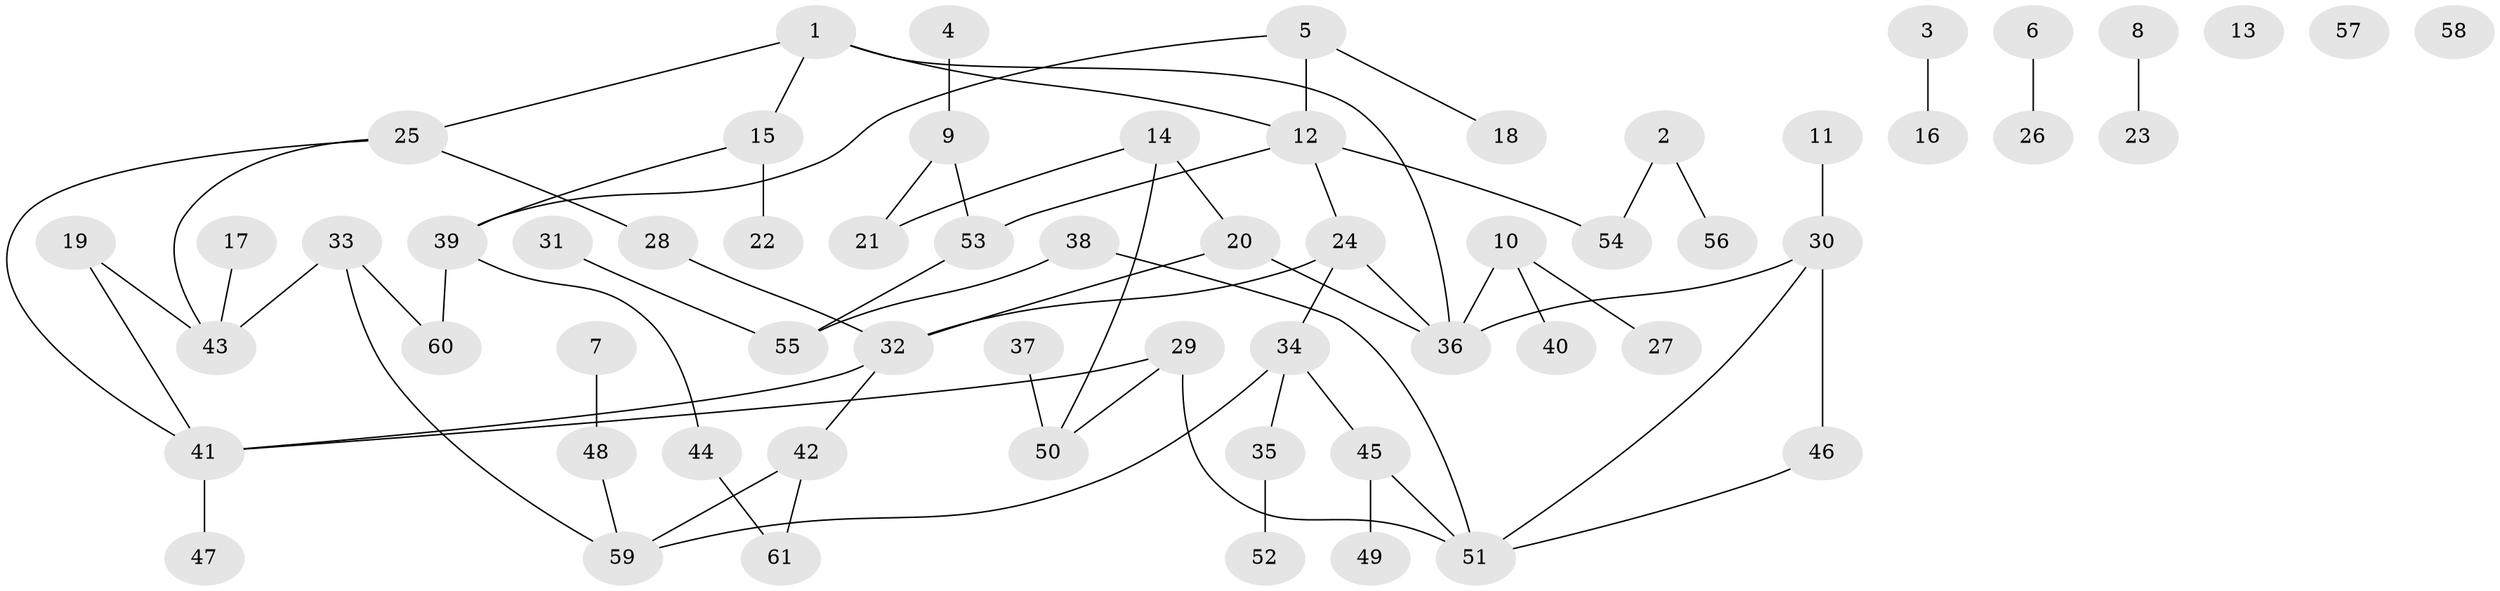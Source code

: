 // Generated by graph-tools (version 1.1) at 2025/39/03/09/25 04:39:35]
// undirected, 61 vertices, 70 edges
graph export_dot {
graph [start="1"]
  node [color=gray90,style=filled];
  1;
  2;
  3;
  4;
  5;
  6;
  7;
  8;
  9;
  10;
  11;
  12;
  13;
  14;
  15;
  16;
  17;
  18;
  19;
  20;
  21;
  22;
  23;
  24;
  25;
  26;
  27;
  28;
  29;
  30;
  31;
  32;
  33;
  34;
  35;
  36;
  37;
  38;
  39;
  40;
  41;
  42;
  43;
  44;
  45;
  46;
  47;
  48;
  49;
  50;
  51;
  52;
  53;
  54;
  55;
  56;
  57;
  58;
  59;
  60;
  61;
  1 -- 12;
  1 -- 15;
  1 -- 25;
  1 -- 36;
  2 -- 54;
  2 -- 56;
  3 -- 16;
  4 -- 9;
  5 -- 12;
  5 -- 18;
  5 -- 39;
  6 -- 26;
  7 -- 48;
  8 -- 23;
  9 -- 21;
  9 -- 53;
  10 -- 27;
  10 -- 36;
  10 -- 40;
  11 -- 30;
  12 -- 24;
  12 -- 53;
  12 -- 54;
  14 -- 20;
  14 -- 21;
  14 -- 50;
  15 -- 22;
  15 -- 39;
  17 -- 43;
  19 -- 41;
  19 -- 43;
  20 -- 32;
  20 -- 36;
  24 -- 32;
  24 -- 34;
  24 -- 36;
  25 -- 28;
  25 -- 41;
  25 -- 43;
  28 -- 32;
  29 -- 41;
  29 -- 50;
  29 -- 51;
  30 -- 36;
  30 -- 46;
  30 -- 51;
  31 -- 55;
  32 -- 41;
  32 -- 42;
  33 -- 43;
  33 -- 59;
  33 -- 60;
  34 -- 35;
  34 -- 45;
  34 -- 59;
  35 -- 52;
  37 -- 50;
  38 -- 51;
  38 -- 55;
  39 -- 44;
  39 -- 60;
  41 -- 47;
  42 -- 59;
  42 -- 61;
  44 -- 61;
  45 -- 49;
  45 -- 51;
  46 -- 51;
  48 -- 59;
  53 -- 55;
}
